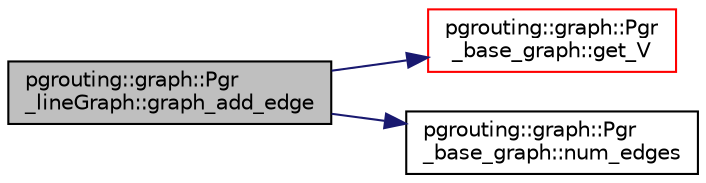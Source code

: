 digraph "pgrouting::graph::Pgr_lineGraph::graph_add_edge"
{
  edge [fontname="Helvetica",fontsize="10",labelfontname="Helvetica",labelfontsize="10"];
  node [fontname="Helvetica",fontsize="10",shape=record];
  rankdir="LR";
  Node66 [label="pgrouting::graph::Pgr\l_lineGraph::graph_add_edge",height=0.2,width=0.4,color="black", fillcolor="grey75", style="filled", fontcolor="black"];
  Node66 -> Node67 [color="midnightblue",fontsize="10",style="solid",fontname="Helvetica"];
  Node67 [label="pgrouting::graph::Pgr\l_base_graph::get_V",height=0.2,width=0.4,color="red", fillcolor="white", style="filled",URL="$classpgrouting_1_1graph_1_1Pgr__base__graph.html#ab7723cc4953bdf4319e1201d3eb921bd",tooltip="get the vertex descriptor of the vertex "];
  Node66 -> Node69 [color="midnightblue",fontsize="10",style="solid",fontname="Helvetica"];
  Node69 [label="pgrouting::graph::Pgr\l_base_graph::num_edges",height=0.2,width=0.4,color="black", fillcolor="white", style="filled",URL="$classpgrouting_1_1graph_1_1Pgr__base__graph.html#a92ef4d04dd881e71f3de861376fe0541"];
}
